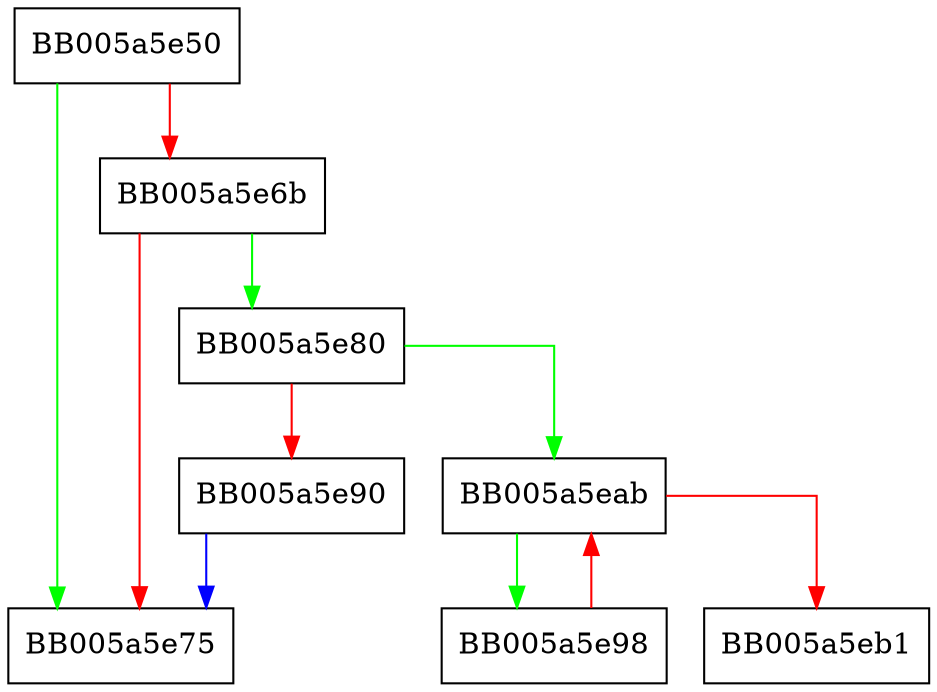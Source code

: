 digraph ERR_unload_strings {
  node [shape="box"];
  graph [splines=ortho];
  BB005a5e50 -> BB005a5e75 [color="green"];
  BB005a5e50 -> BB005a5e6b [color="red"];
  BB005a5e6b -> BB005a5e80 [color="green"];
  BB005a5e6b -> BB005a5e75 [color="red"];
  BB005a5e80 -> BB005a5eab [color="green"];
  BB005a5e80 -> BB005a5e90 [color="red"];
  BB005a5e90 -> BB005a5e75 [color="blue"];
  BB005a5e98 -> BB005a5eab [color="red"];
  BB005a5eab -> BB005a5e98 [color="green"];
  BB005a5eab -> BB005a5eb1 [color="red"];
}